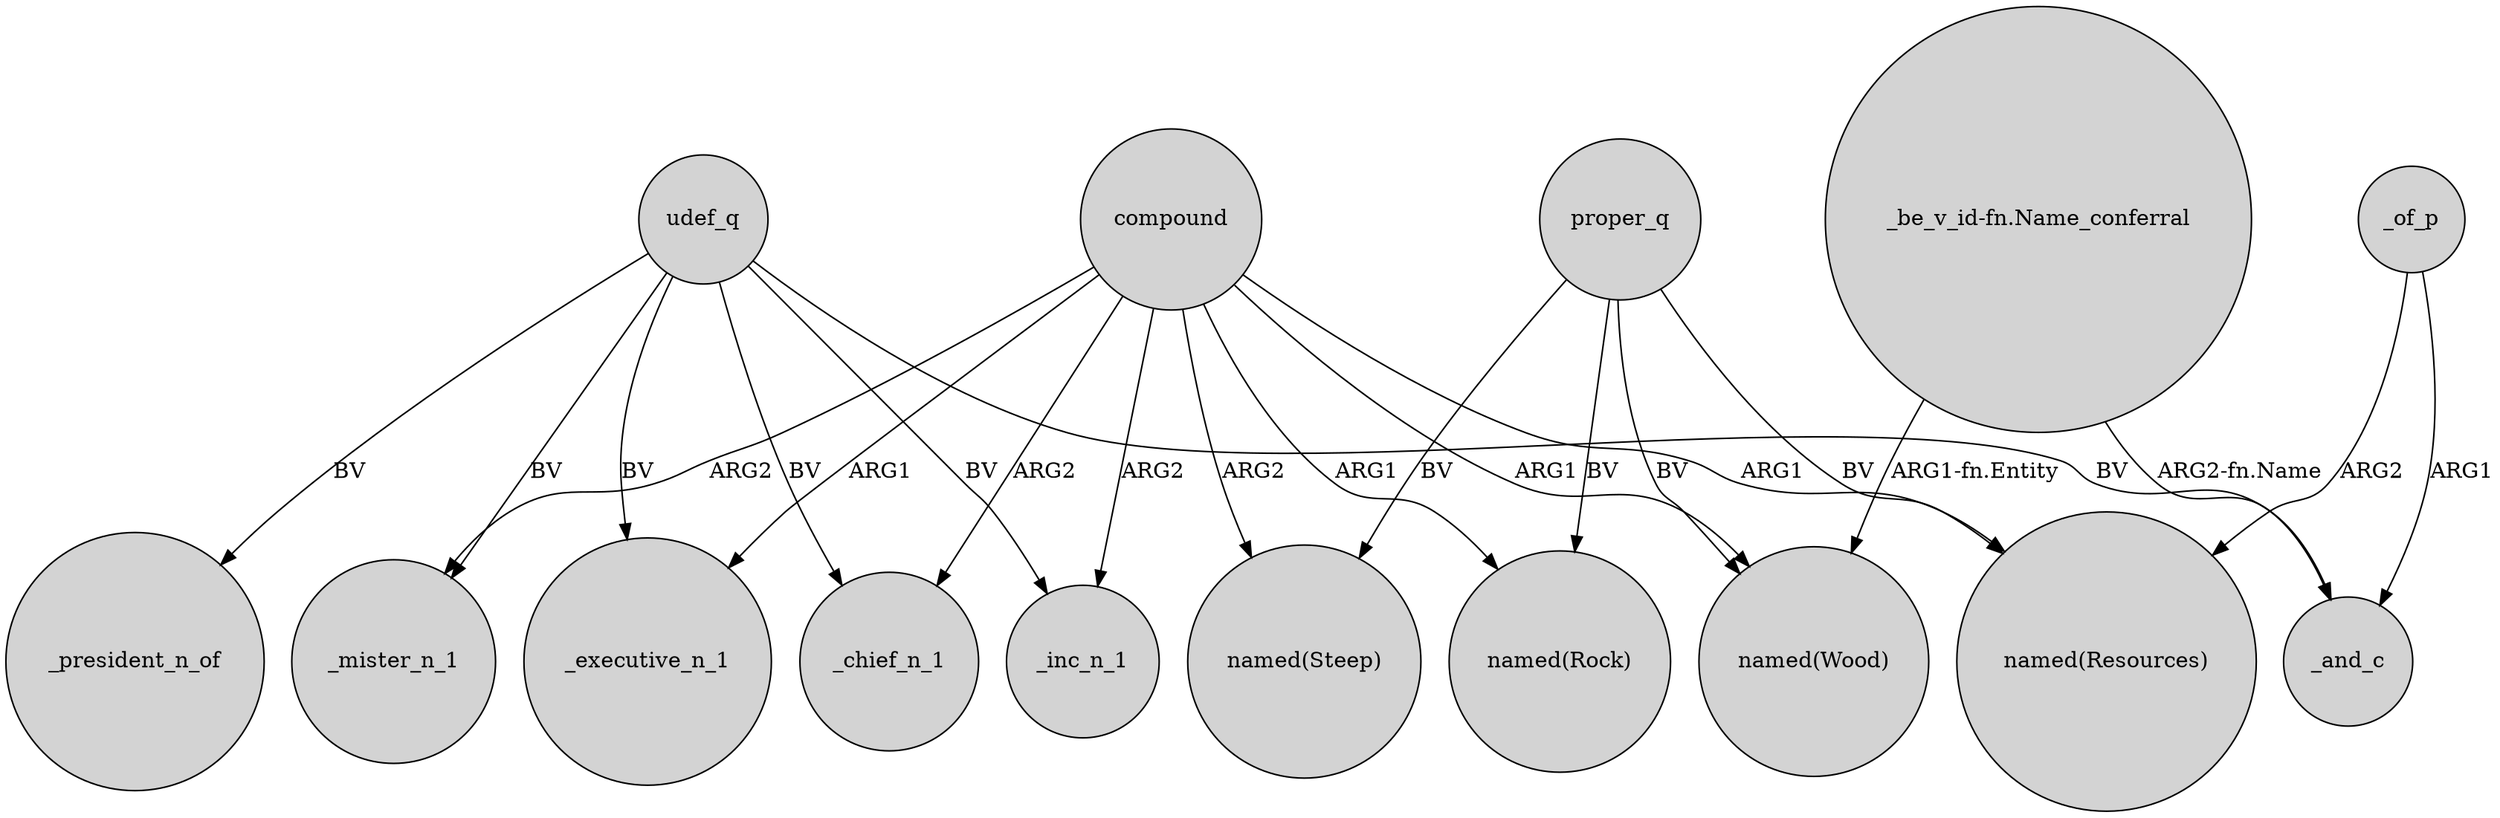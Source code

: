 digraph {
	node [shape=circle style=filled]
	compound -> _mister_n_1 [label=ARG2]
	compound -> _chief_n_1 [label=ARG2]
	compound -> "named(Wood)" [label=ARG1]
	proper_q -> "named(Resources)" [label=BV]
	udef_q -> _chief_n_1 [label=BV]
	compound -> "named(Steep)" [label=ARG2]
	proper_q -> "named(Rock)" [label=BV]
	compound -> "named(Resources)" [label=ARG1]
	udef_q -> _and_c [label=BV]
	udef_q -> _mister_n_1 [label=BV]
	_of_p -> _and_c [label=ARG1]
	udef_q -> _inc_n_1 [label=BV]
	udef_q -> _executive_n_1 [label=BV]
	compound -> _inc_n_1 [label=ARG2]
	proper_q -> "named(Steep)" [label=BV]
	compound -> _executive_n_1 [label=ARG1]
	proper_q -> "named(Wood)" [label=BV]
	"_be_v_id-fn.Name_conferral" -> "named(Wood)" [label="ARG1-fn.Entity"]
	compound -> "named(Rock)" [label=ARG1]
	udef_q -> _president_n_of [label=BV]
	"_be_v_id-fn.Name_conferral" -> _and_c [label="ARG2-fn.Name"]
	_of_p -> "named(Resources)" [label=ARG2]
}

